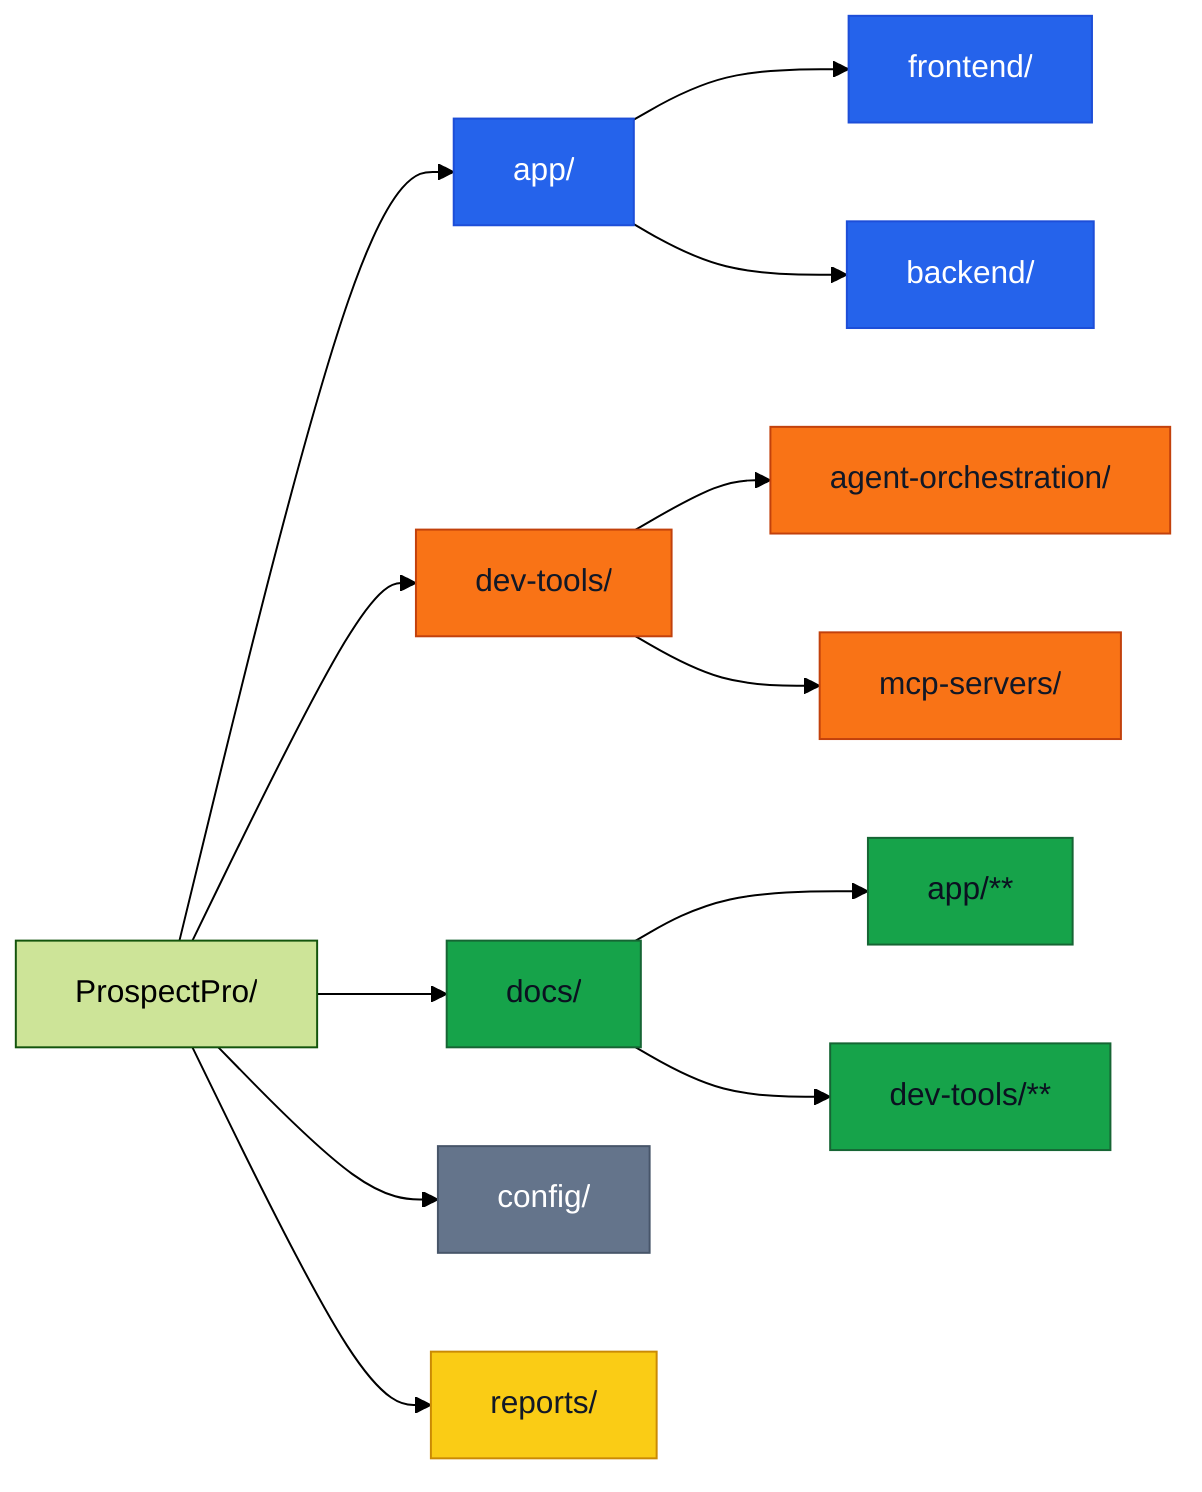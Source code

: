 %% Codebase File Tree (Technical)
%%{init: {"theme": "forest"} }%%
graph LR
  classDef app fill:#2563eb,color:#ffffff,stroke:#1d4ed8;
  classDef tools fill:#f97316,color:#111827,stroke:#c2410c;
  classDef docs fill:#16a34a,color:#0b1120,stroke:#166534;
  classDef cfg fill:#64748b,color:#ffffff,stroke:#475569;
  classDef reports fill:#facc15,color:#111827,stroke:#ca8a04;

  Root["ProspectPro/"]
  App["app/"]
  DevTools["dev-tools/"]
  Docs["docs/"]
  Config["config/"]
  Reports["reports/"]
  AppFrontend["frontend/"]
  AppBackend["backend/"]
  Agents["agent-orchestration/"]
  Servers["mcp-servers/"]
  DocsApp["app/**"]
  DocsTool["dev-tools/**"]

  Root --> App --> AppFrontend
  App --> AppBackend
  Root --> DevTools --> Agents
  DevTools --> Servers
  Root --> Docs --> DocsApp
  Docs --> DocsTool
  Root --> Config
  Root --> Reports

  class App,AppFrontend,AppBackend app
  class DevTools,Agents,Servers tools
  class Docs,DocsApp,DocsTool docs
  class Config cfg
  class Reports reports